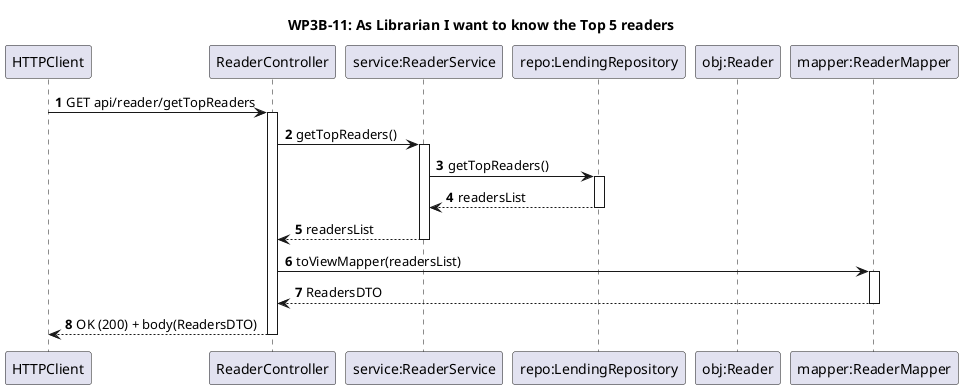 @startuml
'https://plantuml.com/sequence-diagram
title WP3B-11: As Librarian I want to know the Top 5 readers

autonumber
autoactivate on

participant "HTTPClient" as http
participant "ReaderController" as controller
participant "service:ReaderService" as service
participant "repo:LendingRepository" as repo
participant "obj:Reader" as obj
participant "mapper:ReaderMapper" as mapper


http -> controller: GET api/reader/getTopReaders

controller -> service:getTopReaders()

service -> repo: getTopReaders()
repo --> service: readersList

service --> controller: readersList

controller -> mapper: toViewMapper(readersList)
mapper --> controller: ReadersDTO
controller --> http: OK (200) + body(ReadersDTO)


@enduml